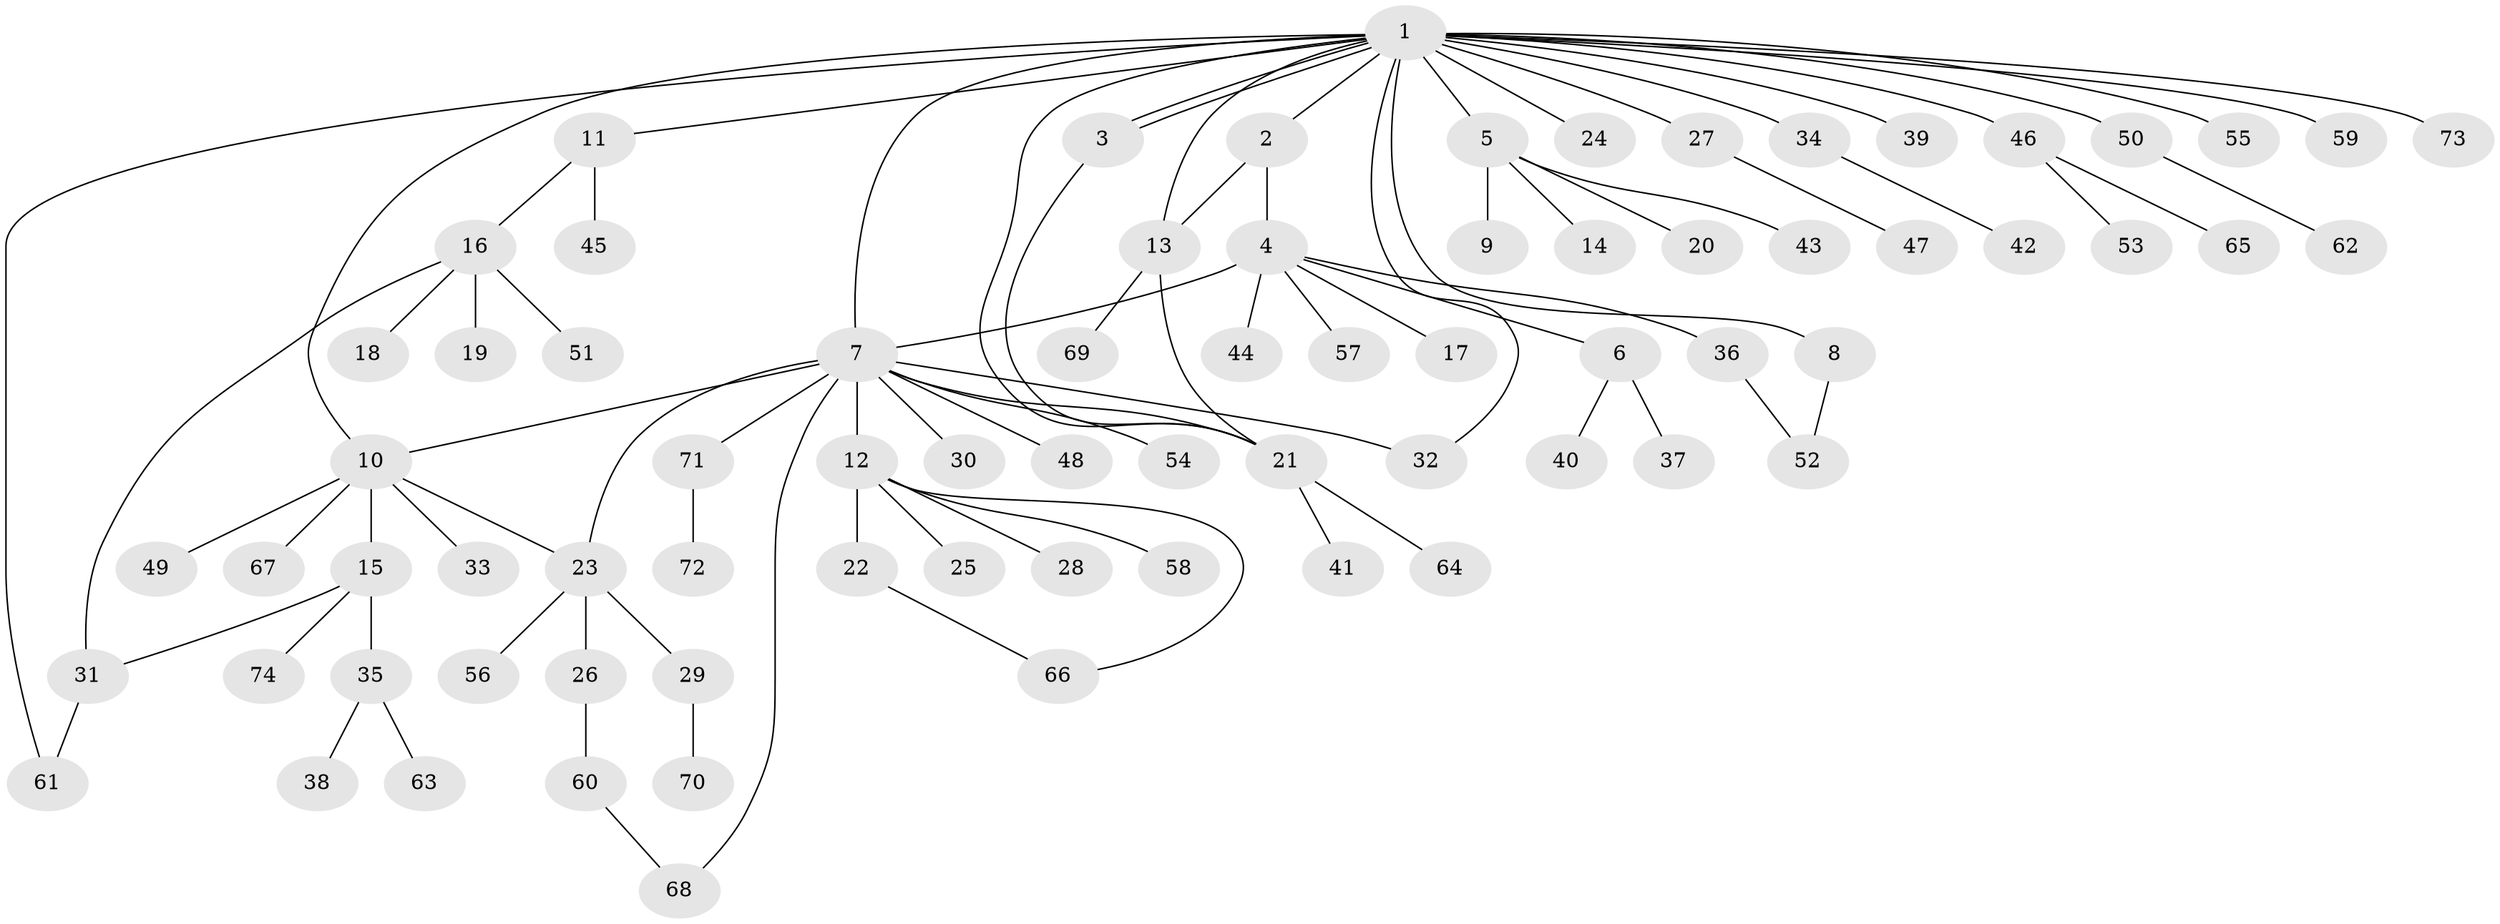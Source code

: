 // coarse degree distribution, {20: 0.0196078431372549, 3: 0.058823529411764705, 7: 0.0196078431372549, 5: 0.0784313725490196, 2: 0.17647058823529413, 12: 0.0196078431372549, 1: 0.5882352941176471, 4: 0.0392156862745098}
// Generated by graph-tools (version 1.1) at 2025/18/03/04/25 18:18:08]
// undirected, 74 vertices, 87 edges
graph export_dot {
graph [start="1"]
  node [color=gray90,style=filled];
  1;
  2;
  3;
  4;
  5;
  6;
  7;
  8;
  9;
  10;
  11;
  12;
  13;
  14;
  15;
  16;
  17;
  18;
  19;
  20;
  21;
  22;
  23;
  24;
  25;
  26;
  27;
  28;
  29;
  30;
  31;
  32;
  33;
  34;
  35;
  36;
  37;
  38;
  39;
  40;
  41;
  42;
  43;
  44;
  45;
  46;
  47;
  48;
  49;
  50;
  51;
  52;
  53;
  54;
  55;
  56;
  57;
  58;
  59;
  60;
  61;
  62;
  63;
  64;
  65;
  66;
  67;
  68;
  69;
  70;
  71;
  72;
  73;
  74;
  1 -- 2;
  1 -- 3;
  1 -- 3;
  1 -- 5;
  1 -- 7;
  1 -- 8;
  1 -- 10;
  1 -- 11;
  1 -- 13;
  1 -- 21;
  1 -- 24;
  1 -- 27;
  1 -- 32;
  1 -- 34;
  1 -- 39;
  1 -- 46;
  1 -- 50;
  1 -- 55;
  1 -- 59;
  1 -- 61;
  1 -- 73;
  2 -- 4;
  2 -- 13;
  3 -- 21;
  4 -- 6;
  4 -- 7;
  4 -- 17;
  4 -- 36;
  4 -- 44;
  4 -- 57;
  5 -- 9;
  5 -- 14;
  5 -- 20;
  5 -- 43;
  6 -- 37;
  6 -- 40;
  7 -- 10;
  7 -- 12;
  7 -- 21;
  7 -- 23;
  7 -- 30;
  7 -- 32;
  7 -- 48;
  7 -- 54;
  7 -- 68;
  7 -- 71;
  8 -- 52;
  10 -- 15;
  10 -- 23;
  10 -- 33;
  10 -- 49;
  10 -- 67;
  11 -- 16;
  11 -- 45;
  12 -- 22;
  12 -- 25;
  12 -- 28;
  12 -- 58;
  12 -- 66;
  13 -- 21;
  13 -- 69;
  15 -- 31;
  15 -- 35;
  15 -- 74;
  16 -- 18;
  16 -- 19;
  16 -- 31;
  16 -- 51;
  21 -- 41;
  21 -- 64;
  22 -- 66;
  23 -- 26;
  23 -- 29;
  23 -- 56;
  26 -- 60;
  27 -- 47;
  29 -- 70;
  31 -- 61;
  34 -- 42;
  35 -- 38;
  35 -- 63;
  36 -- 52;
  46 -- 53;
  46 -- 65;
  50 -- 62;
  60 -- 68;
  71 -- 72;
}
